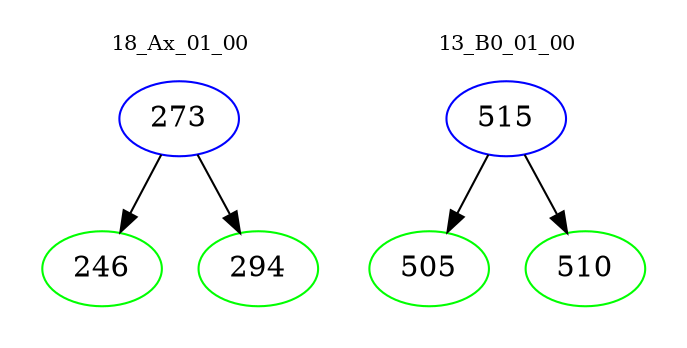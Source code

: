 digraph{
subgraph cluster_0 {
color = white
label = "18_Ax_01_00";
fontsize=10;
T0_273 [label="273", color="blue"]
T0_273 -> T0_246 [color="black"]
T0_246 [label="246", color="green"]
T0_273 -> T0_294 [color="black"]
T0_294 [label="294", color="green"]
}
subgraph cluster_1 {
color = white
label = "13_B0_01_00";
fontsize=10;
T1_515 [label="515", color="blue"]
T1_515 -> T1_505 [color="black"]
T1_505 [label="505", color="green"]
T1_515 -> T1_510 [color="black"]
T1_510 [label="510", color="green"]
}
}
